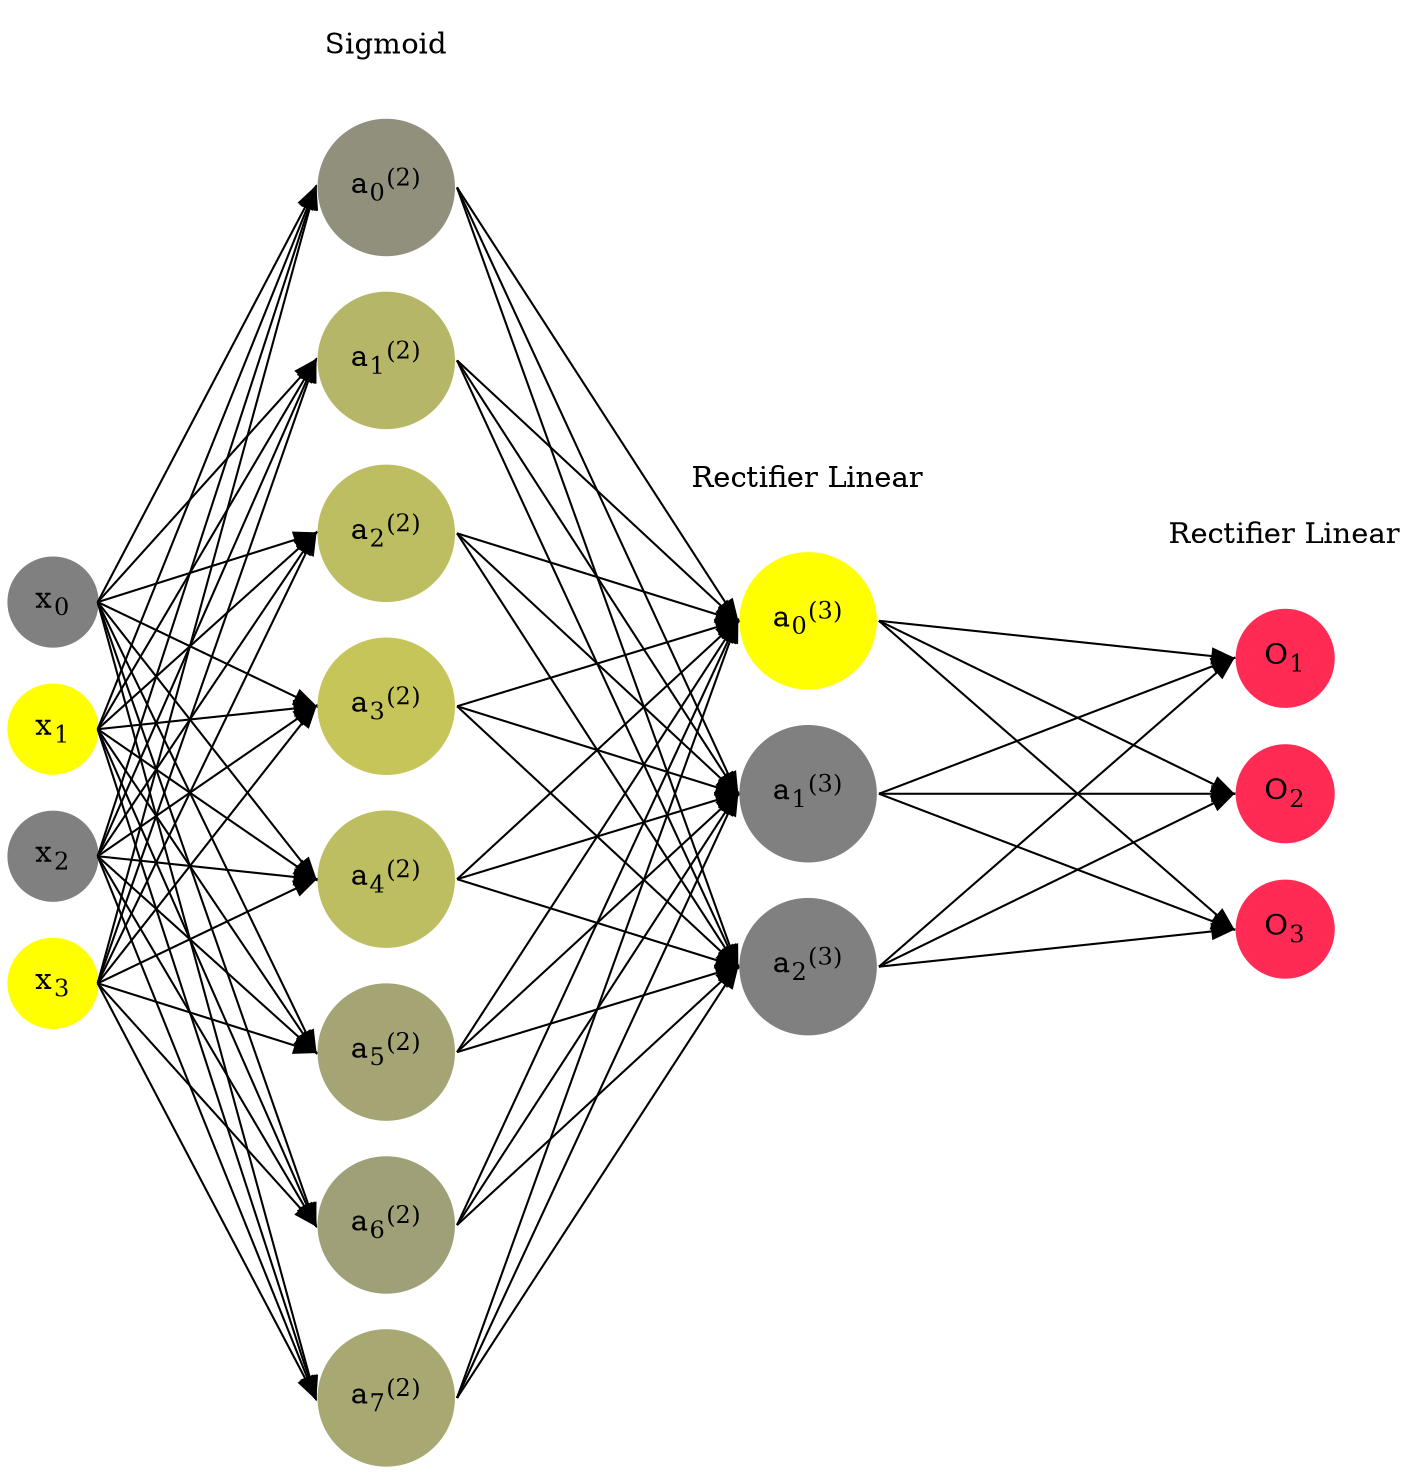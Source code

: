 digraph G {
	rankdir = LR;
	splines=false;
	edge[style=invis];
	ranksep= 1.4;
	{
	node [shape=circle, color="0.1667, 0.0, 0.5", style=filled, fillcolor="0.1667, 0.0, 0.5"];
	x0 [label=<x<sub>0</sub>>];
	}
	{
	node [shape=circle, color="0.1667, 1.0, 1.0", style=filled, fillcolor="0.1667, 1.0, 1.0"];
	x1 [label=<x<sub>1</sub>>];
	}
	{
	node [shape=circle, color="0.1667, 0.0, 0.5", style=filled, fillcolor="0.1667, 0.0, 0.5"];
	x2 [label=<x<sub>2</sub>>];
	}
	{
	node [shape=circle, color="0.1667, 1.0, 1.0", style=filled, fillcolor="0.1667, 1.0, 1.0"];
	x3 [label=<x<sub>3</sub>>];
	}
	{
	node [shape=circle, color="0.1667, 0.131230, 0.565615", style=filled, fillcolor="0.1667, 0.131230, 0.565615"];
	a02 [label=<a<sub>0</sub><sup>(2)</sup>>];
	}
	{
	node [shape=circle, color="0.1667, 0.425071, 0.712535", style=filled, fillcolor="0.1667, 0.425071, 0.712535"];
	a12 [label=<a<sub>1</sub><sup>(2)</sup>>];
	}
	{
	node [shape=circle, color="0.1667, 0.477777, 0.738888", style=filled, fillcolor="0.1667, 0.477777, 0.738888"];
	a22 [label=<a<sub>2</sub><sup>(2)</sup>>];
	}
	{
	node [shape=circle, color="0.1667, 0.544387, 0.772193", style=filled, fillcolor="0.1667, 0.544387, 0.772193"];
	a32 [label=<a<sub>3</sub><sup>(2)</sup>>];
	}
	{
	node [shape=circle, color="0.1667, 0.482789, 0.741395", style=filled, fillcolor="0.1667, 0.482789, 0.741395"];
	a42 [label=<a<sub>4</sub><sup>(2)</sup>>];
	}
	{
	node [shape=circle, color="0.1667, 0.288575, 0.644288", style=filled, fillcolor="0.1667, 0.288575, 0.644288"];
	a52 [label=<a<sub>5</sub><sup>(2)</sup>>];
	}
	{
	node [shape=circle, color="0.1667, 0.243109, 0.621554", style=filled, fillcolor="0.1667, 0.243109, 0.621554"];
	a62 [label=<a<sub>6</sub><sup>(2)</sup>>];
	}
	{
	node [shape=circle, color="0.1667, 0.317660, 0.658830", style=filled, fillcolor="0.1667, 0.317660, 0.658830"];
	a72 [label=<a<sub>7</sub><sup>(2)</sup>>];
	}
	{
	node [shape=circle, color="0.1667, 1.222344, 1.111172", style=filled, fillcolor="0.1667, 1.222344, 1.111172"];
	a03 [label=<a<sub>0</sub><sup>(3)</sup>>];
	}
	{
	node [shape=circle, color="0.1667, 0.000000, 0.500000", style=filled, fillcolor="0.1667, 0.000000, 0.500000"];
	a13 [label=<a<sub>1</sub><sup>(3)</sup>>];
	}
	{
	node [shape=circle, color="0.1667, 0.000000, 0.500000", style=filled, fillcolor="0.1667, 0.000000, 0.500000"];
	a23 [label=<a<sub>2</sub><sup>(3)</sup>>];
	}
	{
	node [shape=circle, color="0.9667, 0.83, 1.0", style=filled, fillcolor="0.9667, 0.83, 1.0"];
	O1 [label=<O<sub>1</sub>>];
	}
	{
	node [shape=circle, color="0.9667, 0.83, 1.0", style=filled, fillcolor="0.9667, 0.83, 1.0"];
	O2 [label=<O<sub>2</sub>>];
	}
	{
	node [shape=circle, color="0.9667, 0.83, 1.0", style=filled, fillcolor="0.9667, 0.83, 1.0"];
	O3 [label=<O<sub>3</sub>>];
	}
	{
	rank=same;
	x0->x1->x2->x3;
	}
	{
	rank=same;
	a02->a12->a22->a32->a42->a52->a62->a72;
	}
	{
	rank=same;
	a03->a13->a23;
	}
	{
	rank=same;
	O1->O2->O3;
	}
	l1 [shape=plaintext,label="Sigmoid"];
	l1->a02;
	{rank=same; l1;a02};
	l2 [shape=plaintext,label="Rectifier Linear"];
	l2->a03;
	{rank=same; l2;a03};
	l3 [shape=plaintext,label="Rectifier Linear"];
	l3->O1;
	{rank=same; l3;O1};
edge[style=solid, tailport=e, headport=w];
	{x0;x1;x2;x3} -> {a02;a12;a22;a32;a42;a52;a62;a72};
	{a02;a12;a22;a32;a42;a52;a62;a72} -> {a03;a13;a23};
	{a03;a13;a23} -> {O1,O2,O3};
}